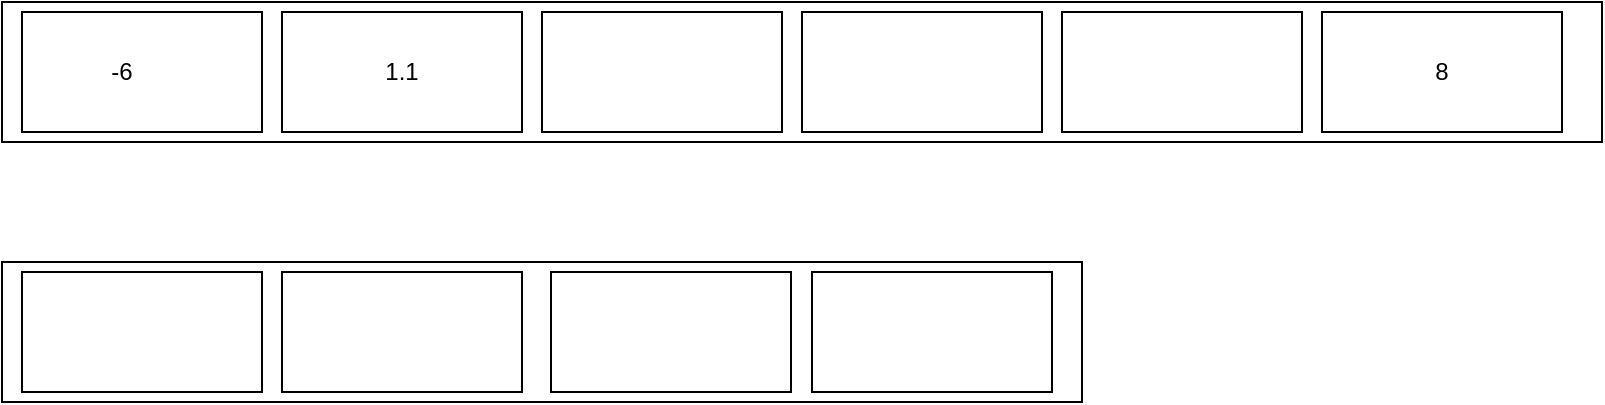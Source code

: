 <mxfile version="12.2.4" pages="1"><diagram id="ttAH0tG3JmRilkW7sNxJ" name="Page-1"><mxGraphModel dx="1031" dy="624" grid="1" gridSize="10" guides="1" tooltips="1" connect="1" arrows="1" fold="1" page="1" pageScale="1" pageWidth="850" pageHeight="1100" math="0" shadow="0"><root><mxCell id="0"/><mxCell id="1" parent="0"/><mxCell id="24" value="" style="rounded=0;whiteSpace=wrap;html=1;" parent="1" vertex="1"><mxGeometry x="90" y="650" width="800" height="70" as="geometry"/></mxCell><mxCell id="25" value="" style="rounded=0;whiteSpace=wrap;html=1;" parent="1" vertex="1"><mxGeometry x="100" y="655" width="120" height="60" as="geometry"/></mxCell><mxCell id="27" value="1.1" style="rounded=0;whiteSpace=wrap;html=1;" parent="1" vertex="1"><mxGeometry x="230" y="655" width="120" height="60" as="geometry"/></mxCell><mxCell id="28" value="" style="rounded=0;whiteSpace=wrap;html=1;" parent="1" vertex="1"><mxGeometry x="360" y="655" width="120" height="60" as="geometry"/></mxCell><mxCell id="29" value="" style="rounded=0;whiteSpace=wrap;html=1;" parent="1" vertex="1"><mxGeometry x="490" y="655" width="120" height="60" as="geometry"/></mxCell><mxCell id="32" value="" style="rounded=0;whiteSpace=wrap;html=1;" parent="1" vertex="1"><mxGeometry x="620" y="655" width="120" height="60" as="geometry"/></mxCell><mxCell id="35" value="" style="rounded=0;whiteSpace=wrap;html=1;" parent="1" vertex="1"><mxGeometry x="750" y="655" width="120" height="60" as="geometry"/></mxCell><mxCell id="36" value="-6" style="text;html=1;strokeColor=none;fillColor=none;align=center;verticalAlign=middle;whiteSpace=wrap;rounded=0;" parent="1" vertex="1"><mxGeometry x="130" y="675" width="40" height="20" as="geometry"/></mxCell><mxCell id="37" value="8" style="text;html=1;strokeColor=none;fillColor=none;align=center;verticalAlign=middle;whiteSpace=wrap;rounded=0;" parent="1" vertex="1"><mxGeometry x="790" y="675" width="40" height="20" as="geometry"/></mxCell><mxCell id="38" value="" style="rounded=0;whiteSpace=wrap;html=1;" parent="1" vertex="1"><mxGeometry x="90" y="780" width="540" height="70" as="geometry"/></mxCell><mxCell id="40" value="" style="rounded=0;whiteSpace=wrap;html=1;" parent="1" vertex="1"><mxGeometry x="495" y="785" width="120" height="60" as="geometry"/></mxCell><mxCell id="42" value="" style="rounded=0;whiteSpace=wrap;html=1;" parent="1" vertex="1"><mxGeometry x="100" y="785" width="120" height="60" as="geometry"/></mxCell><mxCell id="43" value="" style="rounded=0;whiteSpace=wrap;html=1;" parent="1" vertex="1"><mxGeometry x="230" y="785" width="120" height="60" as="geometry"/></mxCell><mxCell id="44" value="" style="rounded=0;whiteSpace=wrap;html=1;" parent="1" vertex="1"><mxGeometry x="364.5" y="785" width="120" height="60" as="geometry"/></mxCell></root></mxGraphModel></diagram></mxfile>